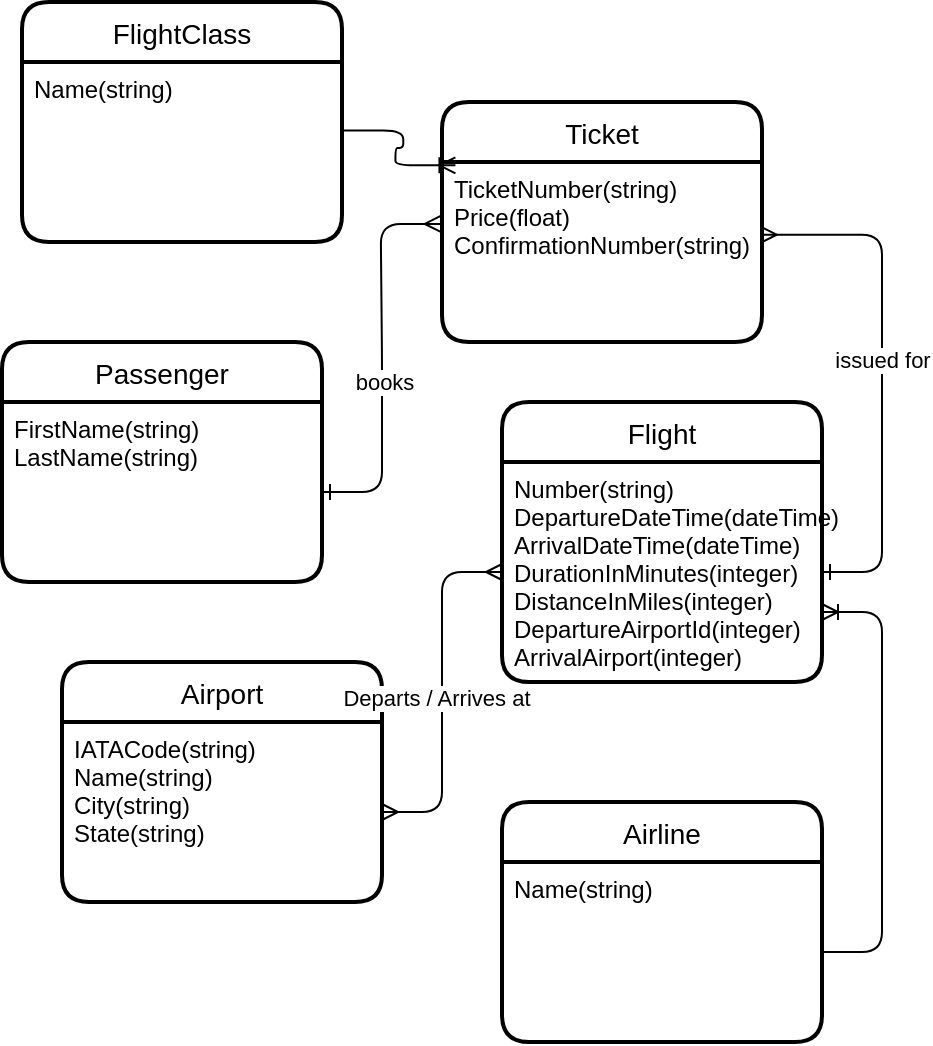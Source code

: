 <mxfile version="14.5.1" type="device"><diagram id="wtyaiVsVEitOvT8MQuZf" name="第 1 页"><mxGraphModel dx="684" dy="361" grid="1" gridSize="10" guides="1" tooltips="1" connect="1" arrows="1" fold="1" page="1" pageScale="1" pageWidth="827" pageHeight="1169" math="0" shadow="0"><root><mxCell id="0"/><mxCell id="1" parent="0"/><mxCell id="RyXmeJx7htLC6T1GhlPe-1" value="Passenger" style="swimlane;childLayout=stackLayout;horizontal=1;startSize=30;horizontalStack=0;rounded=1;fontSize=14;fontStyle=0;strokeWidth=2;resizeParent=0;resizeLast=1;shadow=0;dashed=0;align=center;" vertex="1" parent="1"><mxGeometry x="120" y="210" width="160" height="120" as="geometry"/></mxCell><mxCell id="RyXmeJx7htLC6T1GhlPe-2" value="FirstName(string)&#10;LastName(string)" style="align=left;strokeColor=none;fillColor=none;spacingLeft=4;fontSize=12;verticalAlign=top;resizable=0;rotatable=0;part=1;" vertex="1" parent="RyXmeJx7htLC6T1GhlPe-1"><mxGeometry y="30" width="160" height="90" as="geometry"/></mxCell><mxCell id="RyXmeJx7htLC6T1GhlPe-3" value="Flight" style="swimlane;childLayout=stackLayout;horizontal=1;startSize=30;horizontalStack=0;rounded=1;fontSize=14;fontStyle=0;strokeWidth=2;resizeParent=0;resizeLast=1;shadow=0;dashed=0;align=center;" vertex="1" parent="1"><mxGeometry x="370" y="240" width="160" height="140" as="geometry"/></mxCell><mxCell id="RyXmeJx7htLC6T1GhlPe-4" value="Number(string)&#10;DepartureDateTime(dateTime)&#10;ArrivalDateTime(dateTime)&#10;DurationInMinutes(integer)&#10;DistanceInMiles(integer)&#10;DepartureAirportId(integer)&#10;ArrivalAirport(integer)" style="align=left;strokeColor=none;fillColor=none;spacingLeft=4;fontSize=12;verticalAlign=top;resizable=0;rotatable=0;part=1;" vertex="1" parent="RyXmeJx7htLC6T1GhlPe-3"><mxGeometry y="30" width="160" height="110" as="geometry"/></mxCell><mxCell id="RyXmeJx7htLC6T1GhlPe-5" value="" style="edgeStyle=entityRelationEdgeStyle;fontSize=12;html=1;endArrow=ERmany;startArrow=ERone;exitX=1;exitY=0.5;exitDx=0;exitDy=0;entryX=-0.004;entryY=0.344;entryDx=0;entryDy=0;entryPerimeter=0;startFill=0;" edge="1" parent="1" source="RyXmeJx7htLC6T1GhlPe-2" target="RyXmeJx7htLC6T1GhlPe-13"><mxGeometry width="100" height="100" relative="1" as="geometry"><mxPoint x="360" y="330" as="sourcePoint"/><mxPoint x="460" y="230" as="targetPoint"/></mxGeometry></mxCell><mxCell id="RyXmeJx7htLC6T1GhlPe-14" value="books" style="edgeLabel;html=1;align=center;verticalAlign=middle;resizable=0;points=[];" vertex="1" connectable="0" parent="RyXmeJx7htLC6T1GhlPe-5"><mxGeometry x="-0.123" y="-1" relative="1" as="geometry"><mxPoint as="offset"/></mxGeometry></mxCell><mxCell id="RyXmeJx7htLC6T1GhlPe-7" value="Airport" style="swimlane;childLayout=stackLayout;horizontal=1;startSize=30;horizontalStack=0;rounded=1;fontSize=14;fontStyle=0;strokeWidth=2;resizeParent=0;resizeLast=1;shadow=0;dashed=0;align=center;" vertex="1" parent="1"><mxGeometry x="150" y="370" width="160" height="120" as="geometry"/></mxCell><mxCell id="RyXmeJx7htLC6T1GhlPe-8" value="IATACode(string)&#10;Name(string)&#10;City(string)&#10;State(string)" style="align=left;strokeColor=none;fillColor=none;spacingLeft=4;fontSize=12;verticalAlign=top;resizable=0;rotatable=0;part=1;" vertex="1" parent="RyXmeJx7htLC6T1GhlPe-7"><mxGeometry y="30" width="160" height="90" as="geometry"/></mxCell><mxCell id="RyXmeJx7htLC6T1GhlPe-10" value="" style="edgeStyle=entityRelationEdgeStyle;fontSize=12;html=1;endArrow=ERmany;startArrow=ERmany;" edge="1" parent="1" source="RyXmeJx7htLC6T1GhlPe-8" target="RyXmeJx7htLC6T1GhlPe-4"><mxGeometry width="100" height="100" relative="1" as="geometry"><mxPoint x="370" y="410" as="sourcePoint"/><mxPoint x="470" y="310" as="targetPoint"/></mxGeometry></mxCell><mxCell id="RyXmeJx7htLC6T1GhlPe-11" value="Departs / Arrives at" style="edgeLabel;html=1;align=center;verticalAlign=middle;resizable=0;points=[];" vertex="1" connectable="0" parent="RyXmeJx7htLC6T1GhlPe-10"><mxGeometry x="-0.03" y="3" relative="1" as="geometry"><mxPoint as="offset"/></mxGeometry></mxCell><mxCell id="RyXmeJx7htLC6T1GhlPe-12" value="Ticket" style="swimlane;childLayout=stackLayout;horizontal=1;startSize=30;horizontalStack=0;rounded=1;fontSize=14;fontStyle=0;strokeWidth=2;resizeParent=0;resizeLast=1;shadow=0;dashed=0;align=center;" vertex="1" parent="1"><mxGeometry x="340" y="90" width="160" height="120" as="geometry"/></mxCell><mxCell id="RyXmeJx7htLC6T1GhlPe-13" value="TicketNumber(string)&#10;Price(float)&#10;ConfirmationNumber(string)" style="align=left;strokeColor=none;fillColor=none;spacingLeft=4;fontSize=12;verticalAlign=top;resizable=0;rotatable=0;part=1;" vertex="1" parent="RyXmeJx7htLC6T1GhlPe-12"><mxGeometry y="30" width="160" height="90" as="geometry"/></mxCell><mxCell id="RyXmeJx7htLC6T1GhlPe-15" value="" style="edgeStyle=entityRelationEdgeStyle;fontSize=12;html=1;endArrow=ERmany;startArrow=ERone;entryX=0.996;entryY=0.404;entryDx=0;entryDy=0;entryPerimeter=0;startFill=0;" edge="1" parent="1" source="RyXmeJx7htLC6T1GhlPe-4" target="RyXmeJx7htLC6T1GhlPe-13"><mxGeometry width="100" height="100" relative="1" as="geometry"><mxPoint x="370" y="290" as="sourcePoint"/><mxPoint x="470" y="190" as="targetPoint"/></mxGeometry></mxCell><mxCell id="RyXmeJx7htLC6T1GhlPe-16" value="issued for" style="edgeLabel;html=1;align=center;verticalAlign=middle;resizable=0;points=[];" vertex="1" connectable="0" parent="RyXmeJx7htLC6T1GhlPe-15"><mxGeometry x="0.048" relative="1" as="geometry"><mxPoint as="offset"/></mxGeometry></mxCell><mxCell id="RyXmeJx7htLC6T1GhlPe-19" value="Airline" style="swimlane;childLayout=stackLayout;horizontal=1;startSize=30;horizontalStack=0;rounded=1;fontSize=14;fontStyle=0;strokeWidth=2;resizeParent=0;resizeLast=1;shadow=0;dashed=0;align=center;" vertex="1" parent="1"><mxGeometry x="370" y="440" width="160" height="120" as="geometry"/></mxCell><mxCell id="RyXmeJx7htLC6T1GhlPe-20" value="Name(string)" style="align=left;strokeColor=none;fillColor=none;spacingLeft=4;fontSize=12;verticalAlign=top;resizable=0;rotatable=0;part=1;" vertex="1" parent="RyXmeJx7htLC6T1GhlPe-19"><mxGeometry y="30" width="160" height="90" as="geometry"/></mxCell><mxCell id="RyXmeJx7htLC6T1GhlPe-23" value="" style="edgeStyle=entityRelationEdgeStyle;fontSize=12;html=1;endArrow=ERoneToMany;entryX=1;entryY=0.75;entryDx=0;entryDy=0;" edge="1" parent="1" source="RyXmeJx7htLC6T1GhlPe-20" target="RyXmeJx7htLC6T1GhlPe-3"><mxGeometry width="100" height="100" relative="1" as="geometry"><mxPoint x="290" y="390" as="sourcePoint"/><mxPoint x="390" y="290" as="targetPoint"/></mxGeometry></mxCell><mxCell id="RyXmeJx7htLC6T1GhlPe-24" value="FlightClass" style="swimlane;childLayout=stackLayout;horizontal=1;startSize=30;horizontalStack=0;rounded=1;fontSize=14;fontStyle=0;strokeWidth=2;resizeParent=0;resizeLast=1;shadow=0;dashed=0;align=center;" vertex="1" parent="1"><mxGeometry x="130" y="40" width="160" height="120" as="geometry"/></mxCell><mxCell id="RyXmeJx7htLC6T1GhlPe-25" value="Name(string)" style="align=left;strokeColor=none;fillColor=none;spacingLeft=4;fontSize=12;verticalAlign=top;resizable=0;rotatable=0;part=1;" vertex="1" parent="RyXmeJx7htLC6T1GhlPe-24"><mxGeometry y="30" width="160" height="90" as="geometry"/></mxCell><mxCell id="RyXmeJx7htLC6T1GhlPe-26" value="" style="edgeStyle=entityRelationEdgeStyle;fontSize=12;html=1;endArrow=ERoneToMany;exitX=1.004;exitY=0.381;exitDx=0;exitDy=0;exitPerimeter=0;entryX=0.042;entryY=0.264;entryDx=0;entryDy=0;entryPerimeter=0;" edge="1" parent="1" source="RyXmeJx7htLC6T1GhlPe-25" target="RyXmeJx7htLC6T1GhlPe-12"><mxGeometry width="100" height="100" relative="1" as="geometry"><mxPoint x="370" y="200" as="sourcePoint"/><mxPoint x="470" y="100" as="targetPoint"/></mxGeometry></mxCell></root></mxGraphModel></diagram></mxfile>
